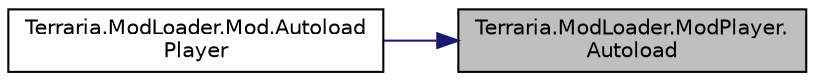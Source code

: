 digraph "Terraria.ModLoader.ModPlayer.Autoload"
{
 // LATEX_PDF_SIZE
  edge [fontname="Helvetica",fontsize="10",labelfontname="Helvetica",labelfontsize="10"];
  node [fontname="Helvetica",fontsize="10",shape=record];
  rankdir="RL";
  Node1 [label="Terraria.ModLoader.ModPlayer.\lAutoload",height=0.2,width=0.4,color="black", fillcolor="grey75", style="filled", fontcolor="black",tooltip="Allows you to automatically add a ModPlayer instead of using Mod.AddPlayer. Return true to allow auto..."];
  Node1 -> Node2 [dir="back",color="midnightblue",fontsize="10",style="solid",fontname="Helvetica"];
  Node2 [label="Terraria.ModLoader.Mod.Autoload\lPlayer",height=0.2,width=0.4,color="black", fillcolor="white", style="filled",URL="$class_terraria_1_1_mod_loader_1_1_mod.html#a01aaa129cd2ff87b999e12a71e3e3d1b",tooltip=" "];
}
